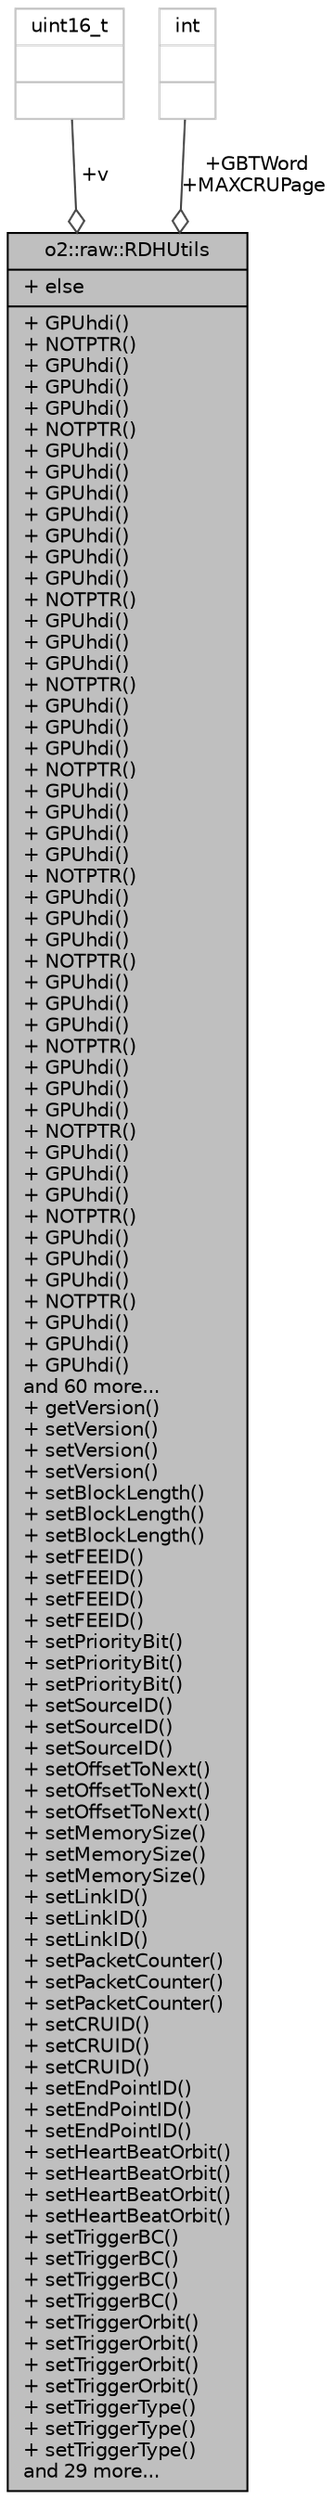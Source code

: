 digraph "o2::raw::RDHUtils"
{
 // INTERACTIVE_SVG=YES
  bgcolor="transparent";
  edge [fontname="Helvetica",fontsize="10",labelfontname="Helvetica",labelfontsize="10"];
  node [fontname="Helvetica",fontsize="10",shape=record];
  Node1 [label="{o2::raw::RDHUtils\n|+ else\l|+ GPUhdi()\l+ NOTPTR()\l+ GPUhdi()\l+ GPUhdi()\l+ GPUhdi()\l+ NOTPTR()\l+ GPUhdi()\l+ GPUhdi()\l+ GPUhdi()\l+ GPUhdi()\l+ GPUhdi()\l+ GPUhdi()\l+ GPUhdi()\l+ NOTPTR()\l+ GPUhdi()\l+ GPUhdi()\l+ GPUhdi()\l+ NOTPTR()\l+ GPUhdi()\l+ GPUhdi()\l+ GPUhdi()\l+ NOTPTR()\l+ GPUhdi()\l+ GPUhdi()\l+ GPUhdi()\l+ GPUhdi()\l+ NOTPTR()\l+ GPUhdi()\l+ GPUhdi()\l+ GPUhdi()\l+ NOTPTR()\l+ GPUhdi()\l+ GPUhdi()\l+ GPUhdi()\l+ NOTPTR()\l+ GPUhdi()\l+ GPUhdi()\l+ GPUhdi()\l+ NOTPTR()\l+ GPUhdi()\l+ GPUhdi()\l+ GPUhdi()\l+ NOTPTR()\l+ GPUhdi()\l+ GPUhdi()\l+ GPUhdi()\l+ NOTPTR()\l+ GPUhdi()\l+ GPUhdi()\l+ GPUhdi()\land 60 more...\l+ getVersion()\l+ setVersion()\l+ setVersion()\l+ setVersion()\l+ setBlockLength()\l+ setBlockLength()\l+ setBlockLength()\l+ setFEEID()\l+ setFEEID()\l+ setFEEID()\l+ setFEEID()\l+ setPriorityBit()\l+ setPriorityBit()\l+ setPriorityBit()\l+ setSourceID()\l+ setSourceID()\l+ setSourceID()\l+ setOffsetToNext()\l+ setOffsetToNext()\l+ setOffsetToNext()\l+ setMemorySize()\l+ setMemorySize()\l+ setMemorySize()\l+ setLinkID()\l+ setLinkID()\l+ setLinkID()\l+ setPacketCounter()\l+ setPacketCounter()\l+ setPacketCounter()\l+ setCRUID()\l+ setCRUID()\l+ setCRUID()\l+ setEndPointID()\l+ setEndPointID()\l+ setEndPointID()\l+ setHeartBeatOrbit()\l+ setHeartBeatOrbit()\l+ setHeartBeatOrbit()\l+ setHeartBeatOrbit()\l+ setTriggerBC()\l+ setTriggerBC()\l+ setTriggerBC()\l+ setTriggerBC()\l+ setTriggerOrbit()\l+ setTriggerOrbit()\l+ setTriggerOrbit()\l+ setTriggerOrbit()\l+ setTriggerType()\l+ setTriggerType()\l+ setTriggerType()\land 29 more...\l}",height=0.2,width=0.4,color="black", fillcolor="grey75", style="filled", fontcolor="black"];
  Node2 -> Node1 [color="grey25",fontsize="10",style="solid",label=" +v" ,arrowhead="odiamond",fontname="Helvetica"];
  Node2 [label="{uint16_t\n||}",height=0.2,width=0.4,color="grey75"];
  Node3 -> Node1 [color="grey25",fontsize="10",style="solid",label=" +GBTWord\n+MAXCRUPage" ,arrowhead="odiamond",fontname="Helvetica"];
  Node3 [label="{int\n||}",height=0.2,width=0.4,color="grey75"];
}
